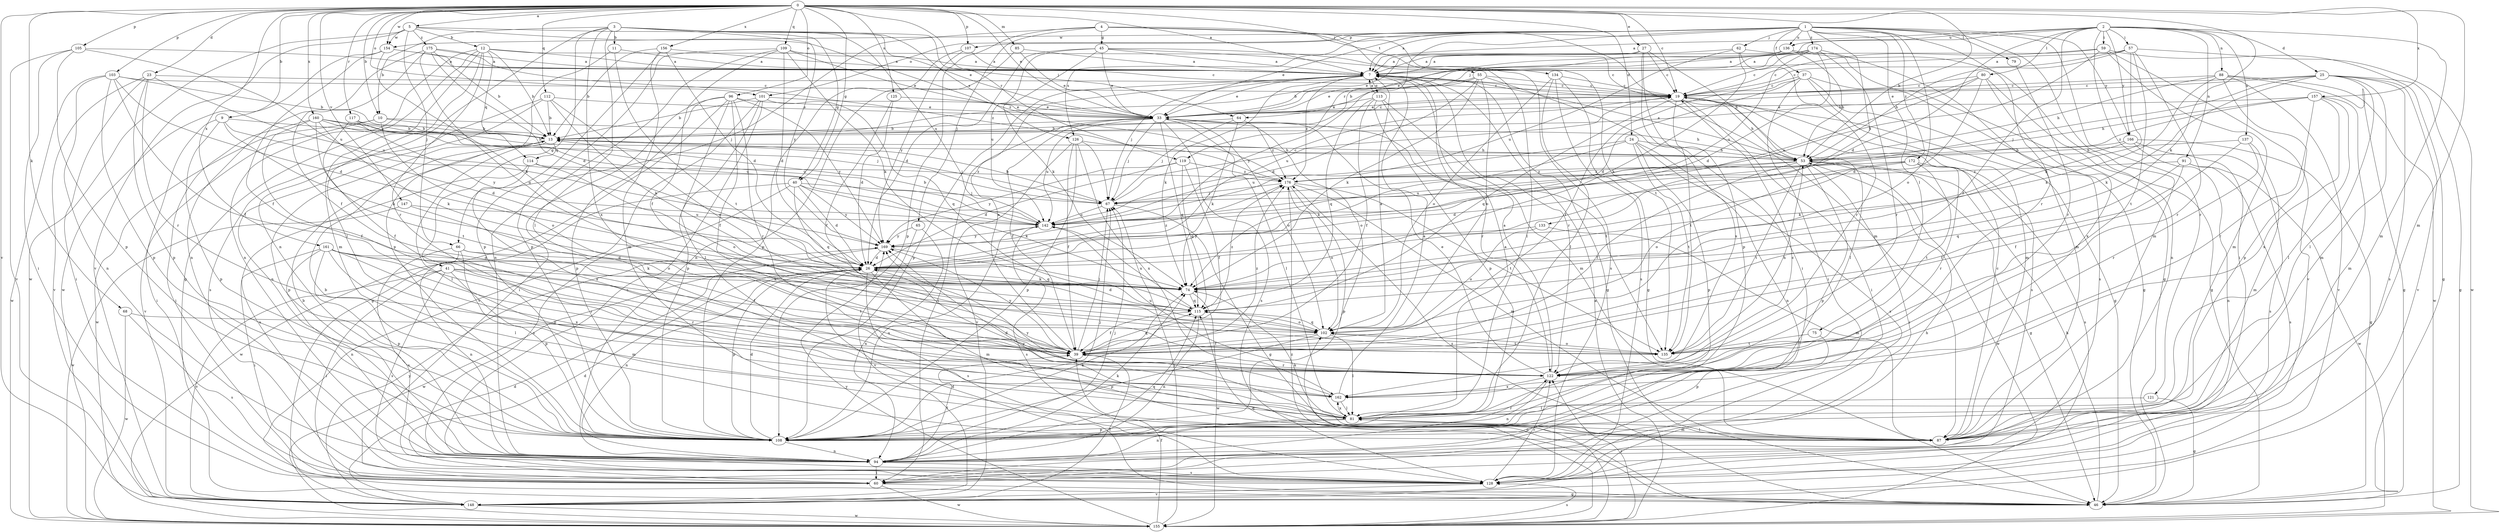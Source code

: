 strict digraph  {
0;
1;
2;
3;
4;
5;
7;
9;
10;
11;
12;
13;
19;
23;
24;
25;
26;
27;
33;
37;
39;
40;
41;
45;
46;
53;
55;
57;
59;
60;
62;
64;
65;
66;
67;
68;
74;
75;
79;
80;
81;
85;
87;
88;
91;
94;
96;
101;
102;
103;
105;
107;
108;
109;
112;
113;
114;
115;
117;
119;
121;
122;
125;
126;
128;
133;
134;
135;
136;
137;
142;
147;
148;
154;
155;
156;
157;
160;
161;
162;
166;
169;
172;
174;
175;
176;
0 -> 5  [label=a];
0 -> 7  [label=a];
0 -> 9  [label=b];
0 -> 10  [label=b];
0 -> 19  [label=c];
0 -> 23  [label=d];
0 -> 24  [label=d];
0 -> 27  [label=e];
0 -> 33  [label=e];
0 -> 40  [label=g];
0 -> 53  [label=h];
0 -> 55  [label=i];
0 -> 68  [label=k];
0 -> 74  [label=k];
0 -> 85  [label=m];
0 -> 87  [label=m];
0 -> 96  [label=o];
0 -> 101  [label=o];
0 -> 103  [label=p];
0 -> 105  [label=p];
0 -> 107  [label=p];
0 -> 109  [label=q];
0 -> 112  [label=q];
0 -> 117  [label=r];
0 -> 119  [label=r];
0 -> 125  [label=s];
0 -> 147  [label=v];
0 -> 148  [label=v];
0 -> 154  [label=w];
0 -> 156  [label=x];
0 -> 157  [label=x];
0 -> 160  [label=x];
0 -> 161  [label=x];
1 -> 7  [label=a];
1 -> 33  [label=e];
1 -> 37  [label=f];
1 -> 62  [label=j];
1 -> 75  [label=l];
1 -> 79  [label=l];
1 -> 87  [label=m];
1 -> 101  [label=o];
1 -> 102  [label=o];
1 -> 107  [label=p];
1 -> 119  [label=r];
1 -> 121  [label=r];
1 -> 122  [label=r];
1 -> 126  [label=s];
1 -> 133  [label=t];
1 -> 136  [label=u];
1 -> 154  [label=w];
1 -> 166  [label=y];
1 -> 172  [label=z];
1 -> 174  [label=z];
2 -> 7  [label=a];
2 -> 25  [label=d];
2 -> 26  [label=d];
2 -> 39  [label=f];
2 -> 57  [label=i];
2 -> 59  [label=i];
2 -> 60  [label=i];
2 -> 64  [label=j];
2 -> 80  [label=l];
2 -> 87  [label=m];
2 -> 88  [label=n];
2 -> 91  [label=n];
2 -> 136  [label=u];
2 -> 137  [label=u];
2 -> 166  [label=y];
3 -> 10  [label=b];
3 -> 11  [label=b];
3 -> 40  [label=g];
3 -> 41  [label=g];
3 -> 64  [label=j];
3 -> 81  [label=l];
3 -> 94  [label=n];
3 -> 126  [label=s];
3 -> 142  [label=u];
3 -> 162  [label=x];
3 -> 169  [label=y];
4 -> 45  [label=g];
4 -> 65  [label=j];
4 -> 66  [label=j];
4 -> 87  [label=m];
4 -> 108  [label=p];
4 -> 134  [label=t];
4 -> 135  [label=t];
5 -> 12  [label=b];
5 -> 33  [label=e];
5 -> 66  [label=j];
5 -> 148  [label=v];
5 -> 154  [label=w];
5 -> 155  [label=w];
5 -> 175  [label=z];
5 -> 176  [label=z];
7 -> 19  [label=c];
7 -> 33  [label=e];
7 -> 46  [label=g];
7 -> 67  [label=j];
7 -> 74  [label=k];
7 -> 108  [label=p];
7 -> 113  [label=q];
7 -> 122  [label=r];
7 -> 176  [label=z];
9 -> 13  [label=b];
9 -> 26  [label=d];
9 -> 60  [label=i];
9 -> 74  [label=k];
9 -> 108  [label=p];
10 -> 13  [label=b];
10 -> 53  [label=h];
10 -> 102  [label=o];
10 -> 148  [label=v];
10 -> 155  [label=w];
11 -> 7  [label=a];
11 -> 108  [label=p];
11 -> 135  [label=t];
12 -> 7  [label=a];
12 -> 13  [label=b];
12 -> 19  [label=c];
12 -> 46  [label=g];
12 -> 81  [label=l];
12 -> 87  [label=m];
12 -> 94  [label=n];
12 -> 114  [label=q];
12 -> 122  [label=r];
13 -> 53  [label=h];
13 -> 67  [label=j];
13 -> 81  [label=l];
13 -> 108  [label=p];
13 -> 114  [label=q];
19 -> 33  [label=e];
19 -> 46  [label=g];
19 -> 53  [label=h];
19 -> 60  [label=i];
19 -> 81  [label=l];
19 -> 115  [label=q];
19 -> 128  [label=s];
19 -> 135  [label=t];
19 -> 142  [label=u];
23 -> 19  [label=c];
23 -> 60  [label=i];
23 -> 108  [label=p];
23 -> 122  [label=r];
23 -> 142  [label=u];
23 -> 148  [label=v];
24 -> 53  [label=h];
24 -> 74  [label=k];
24 -> 94  [label=n];
24 -> 108  [label=p];
24 -> 128  [label=s];
24 -> 135  [label=t];
24 -> 142  [label=u];
25 -> 19  [label=c];
25 -> 33  [label=e];
25 -> 46  [label=g];
25 -> 67  [label=j];
25 -> 74  [label=k];
25 -> 81  [label=l];
25 -> 87  [label=m];
25 -> 128  [label=s];
25 -> 148  [label=v];
26 -> 74  [label=k];
26 -> 87  [label=m];
26 -> 94  [label=n];
26 -> 108  [label=p];
26 -> 128  [label=s];
26 -> 176  [label=z];
27 -> 7  [label=a];
27 -> 19  [label=c];
27 -> 33  [label=e];
27 -> 53  [label=h];
27 -> 60  [label=i];
27 -> 108  [label=p];
33 -> 13  [label=b];
33 -> 19  [label=c];
33 -> 39  [label=f];
33 -> 60  [label=i];
33 -> 67  [label=j];
33 -> 81  [label=l];
33 -> 102  [label=o];
33 -> 115  [label=q];
33 -> 128  [label=s];
33 -> 135  [label=t];
33 -> 142  [label=u];
33 -> 176  [label=z];
37 -> 19  [label=c];
37 -> 26  [label=d];
37 -> 39  [label=f];
37 -> 46  [label=g];
37 -> 60  [label=i];
37 -> 87  [label=m];
37 -> 128  [label=s];
39 -> 7  [label=a];
39 -> 67  [label=j];
39 -> 115  [label=q];
39 -> 122  [label=r];
39 -> 169  [label=y];
39 -> 176  [label=z];
40 -> 26  [label=d];
40 -> 67  [label=j];
40 -> 74  [label=k];
40 -> 115  [label=q];
40 -> 128  [label=s];
40 -> 155  [label=w];
40 -> 169  [label=y];
41 -> 60  [label=i];
41 -> 74  [label=k];
41 -> 87  [label=m];
41 -> 122  [label=r];
41 -> 128  [label=s];
41 -> 135  [label=t];
41 -> 148  [label=v];
45 -> 7  [label=a];
45 -> 26  [label=d];
45 -> 33  [label=e];
45 -> 74  [label=k];
45 -> 81  [label=l];
45 -> 128  [label=s];
45 -> 142  [label=u];
46 -> 26  [label=d];
46 -> 53  [label=h];
46 -> 115  [label=q];
46 -> 176  [label=z];
53 -> 7  [label=a];
53 -> 39  [label=f];
53 -> 46  [label=g];
53 -> 60  [label=i];
53 -> 108  [label=p];
53 -> 135  [label=t];
53 -> 142  [label=u];
53 -> 155  [label=w];
53 -> 176  [label=z];
55 -> 19  [label=c];
55 -> 26  [label=d];
55 -> 33  [label=e];
55 -> 74  [label=k];
55 -> 102  [label=o];
55 -> 162  [label=x];
55 -> 169  [label=y];
57 -> 7  [label=a];
57 -> 19  [label=c];
57 -> 53  [label=h];
57 -> 74  [label=k];
57 -> 122  [label=r];
57 -> 135  [label=t];
57 -> 155  [label=w];
59 -> 7  [label=a];
59 -> 19  [label=c];
59 -> 46  [label=g];
59 -> 67  [label=j];
59 -> 87  [label=m];
59 -> 148  [label=v];
60 -> 26  [label=d];
60 -> 46  [label=g];
60 -> 155  [label=w];
62 -> 7  [label=a];
62 -> 46  [label=g];
62 -> 74  [label=k];
62 -> 122  [label=r];
62 -> 142  [label=u];
64 -> 13  [label=b];
64 -> 67  [label=j];
64 -> 74  [label=k];
64 -> 102  [label=o];
65 -> 94  [label=n];
65 -> 148  [label=v];
65 -> 169  [label=y];
66 -> 26  [label=d];
66 -> 39  [label=f];
66 -> 94  [label=n];
66 -> 108  [label=p];
66 -> 128  [label=s];
67 -> 13  [label=b];
67 -> 19  [label=c];
67 -> 46  [label=g];
67 -> 142  [label=u];
68 -> 102  [label=o];
68 -> 128  [label=s];
68 -> 155  [label=w];
74 -> 115  [label=q];
74 -> 155  [label=w];
75 -> 108  [label=p];
75 -> 135  [label=t];
79 -> 122  [label=r];
80 -> 13  [label=b];
80 -> 19  [label=c];
80 -> 26  [label=d];
80 -> 46  [label=g];
80 -> 142  [label=u];
80 -> 162  [label=x];
81 -> 7  [label=a];
81 -> 19  [label=c];
81 -> 87  [label=m];
81 -> 94  [label=n];
81 -> 108  [label=p];
81 -> 162  [label=x];
81 -> 169  [label=y];
85 -> 7  [label=a];
85 -> 33  [label=e];
85 -> 94  [label=n];
87 -> 19  [label=c];
87 -> 74  [label=k];
87 -> 81  [label=l];
87 -> 169  [label=y];
88 -> 19  [label=c];
88 -> 46  [label=g];
88 -> 53  [label=h];
88 -> 74  [label=k];
88 -> 108  [label=p];
88 -> 148  [label=v];
88 -> 155  [label=w];
91 -> 39  [label=f];
91 -> 115  [label=q];
91 -> 128  [label=s];
91 -> 155  [label=w];
91 -> 176  [label=z];
94 -> 13  [label=b];
94 -> 39  [label=f];
94 -> 60  [label=i];
94 -> 67  [label=j];
94 -> 74  [label=k];
94 -> 115  [label=q];
94 -> 128  [label=s];
96 -> 33  [label=e];
96 -> 39  [label=f];
96 -> 46  [label=g];
96 -> 60  [label=i];
96 -> 81  [label=l];
96 -> 108  [label=p];
96 -> 122  [label=r];
96 -> 169  [label=y];
101 -> 13  [label=b];
101 -> 33  [label=e];
101 -> 108  [label=p];
101 -> 115  [label=q];
101 -> 128  [label=s];
101 -> 148  [label=v];
102 -> 7  [label=a];
102 -> 39  [label=f];
102 -> 81  [label=l];
102 -> 108  [label=p];
102 -> 115  [label=q];
102 -> 135  [label=t];
103 -> 13  [label=b];
103 -> 19  [label=c];
103 -> 26  [label=d];
103 -> 39  [label=f];
103 -> 94  [label=n];
103 -> 108  [label=p];
103 -> 155  [label=w];
105 -> 7  [label=a];
105 -> 60  [label=i];
105 -> 108  [label=p];
105 -> 142  [label=u];
105 -> 148  [label=v];
107 -> 7  [label=a];
107 -> 108  [label=p];
107 -> 169  [label=y];
108 -> 13  [label=b];
108 -> 26  [label=d];
108 -> 67  [label=j];
108 -> 74  [label=k];
108 -> 94  [label=n];
108 -> 122  [label=r];
108 -> 142  [label=u];
109 -> 7  [label=a];
109 -> 26  [label=d];
109 -> 33  [label=e];
109 -> 39  [label=f];
109 -> 74  [label=k];
109 -> 94  [label=n];
109 -> 108  [label=p];
112 -> 13  [label=b];
112 -> 33  [label=e];
112 -> 74  [label=k];
112 -> 94  [label=n];
112 -> 102  [label=o];
112 -> 128  [label=s];
113 -> 7  [label=a];
113 -> 33  [label=e];
113 -> 39  [label=f];
113 -> 87  [label=m];
113 -> 108  [label=p];
113 -> 115  [label=q];
113 -> 122  [label=r];
114 -> 102  [label=o];
114 -> 128  [label=s];
114 -> 162  [label=x];
114 -> 176  [label=z];
115 -> 26  [label=d];
115 -> 39  [label=f];
115 -> 94  [label=n];
115 -> 102  [label=o];
115 -> 142  [label=u];
115 -> 176  [label=z];
117 -> 13  [label=b];
117 -> 39  [label=f];
117 -> 142  [label=u];
117 -> 169  [label=y];
119 -> 26  [label=d];
119 -> 39  [label=f];
119 -> 115  [label=q];
119 -> 169  [label=y];
119 -> 176  [label=z];
121 -> 46  [label=g];
121 -> 81  [label=l];
122 -> 7  [label=a];
122 -> 33  [label=e];
122 -> 94  [label=n];
122 -> 142  [label=u];
122 -> 162  [label=x];
125 -> 26  [label=d];
125 -> 33  [label=e];
125 -> 39  [label=f];
126 -> 39  [label=f];
126 -> 53  [label=h];
126 -> 67  [label=j];
126 -> 108  [label=p];
126 -> 148  [label=v];
126 -> 162  [label=x];
128 -> 122  [label=r];
128 -> 148  [label=v];
133 -> 87  [label=m];
133 -> 102  [label=o];
133 -> 169  [label=y];
134 -> 19  [label=c];
134 -> 46  [label=g];
134 -> 81  [label=l];
134 -> 102  [label=o];
134 -> 128  [label=s];
135 -> 53  [label=h];
135 -> 102  [label=o];
136 -> 7  [label=a];
136 -> 13  [label=b];
136 -> 33  [label=e];
136 -> 53  [label=h];
136 -> 94  [label=n];
137 -> 39  [label=f];
137 -> 53  [label=h];
137 -> 87  [label=m];
137 -> 122  [label=r];
142 -> 13  [label=b];
142 -> 128  [label=s];
142 -> 169  [label=y];
147 -> 102  [label=o];
147 -> 142  [label=u];
147 -> 155  [label=w];
148 -> 26  [label=d];
148 -> 39  [label=f];
148 -> 53  [label=h];
148 -> 155  [label=w];
148 -> 169  [label=y];
154 -> 7  [label=a];
154 -> 19  [label=c];
154 -> 39  [label=f];
154 -> 74  [label=k];
154 -> 155  [label=w];
155 -> 7  [label=a];
155 -> 39  [label=f];
155 -> 67  [label=j];
155 -> 102  [label=o];
155 -> 122  [label=r];
155 -> 128  [label=s];
155 -> 169  [label=y];
155 -> 176  [label=z];
156 -> 7  [label=a];
156 -> 13  [label=b];
156 -> 26  [label=d];
156 -> 87  [label=m];
156 -> 108  [label=p];
157 -> 33  [label=e];
157 -> 53  [label=h];
157 -> 81  [label=l];
157 -> 87  [label=m];
157 -> 122  [label=r];
157 -> 162  [label=x];
157 -> 176  [label=z];
160 -> 13  [label=b];
160 -> 39  [label=f];
160 -> 53  [label=h];
160 -> 60  [label=i];
160 -> 67  [label=j];
160 -> 74  [label=k];
160 -> 135  [label=t];
160 -> 142  [label=u];
161 -> 26  [label=d];
161 -> 60  [label=i];
161 -> 74  [label=k];
161 -> 81  [label=l];
161 -> 94  [label=n];
161 -> 108  [label=p];
161 -> 122  [label=r];
161 -> 162  [label=x];
162 -> 7  [label=a];
162 -> 26  [label=d];
162 -> 81  [label=l];
166 -> 46  [label=g];
166 -> 53  [label=h];
166 -> 74  [label=k];
166 -> 94  [label=n];
166 -> 128  [label=s];
169 -> 26  [label=d];
169 -> 115  [label=q];
169 -> 155  [label=w];
172 -> 26  [label=d];
172 -> 102  [label=o];
172 -> 122  [label=r];
172 -> 128  [label=s];
172 -> 135  [label=t];
172 -> 176  [label=z];
174 -> 7  [label=a];
174 -> 13  [label=b];
174 -> 19  [label=c];
174 -> 26  [label=d];
174 -> 87  [label=m];
174 -> 122  [label=r];
174 -> 142  [label=u];
175 -> 7  [label=a];
175 -> 13  [label=b];
175 -> 26  [label=d];
175 -> 39  [label=f];
175 -> 94  [label=n];
175 -> 115  [label=q];
175 -> 176  [label=z];
176 -> 67  [label=j];
176 -> 87  [label=m];
176 -> 102  [label=o];
176 -> 108  [label=p];
176 -> 135  [label=t];
}
